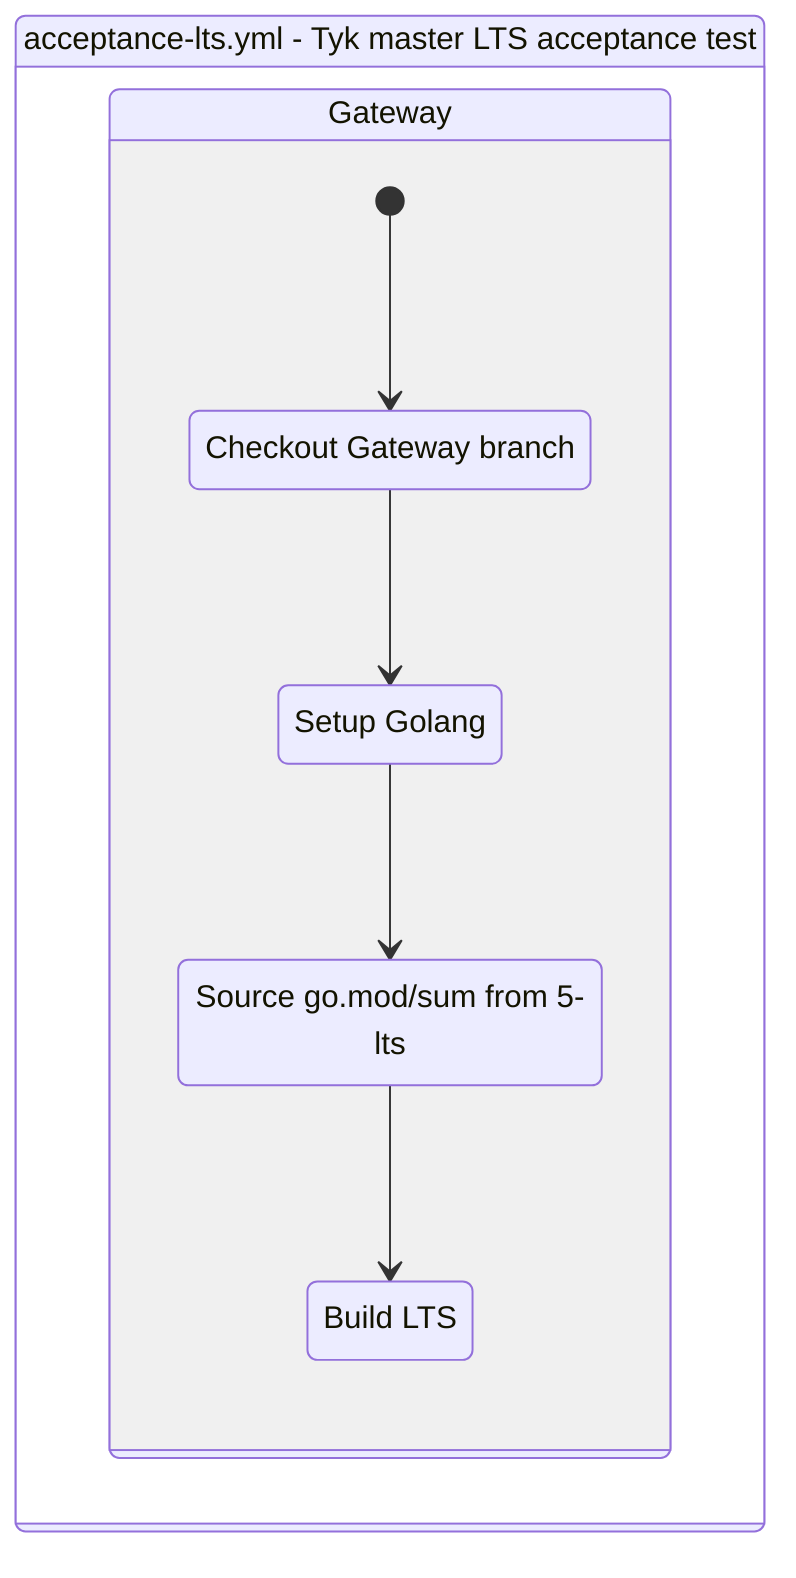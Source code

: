 stateDiagram-v2
    workflow : acceptance-lts.yml - Tyk master LTS acceptance test
    state workflow {
        gateway: Gateway
        state gateway {
            [*] --> step0gateway
            step0gateway : Checkout Gateway branch
            step0gateway --> step1gateway
            step1gateway : Setup Golang
            step1gateway --> step2gateway
            step2gateway : Source go.mod/sum from 5-lts
            step2gateway --> step3gateway
            step3gateway : Build LTS
        }
    }
